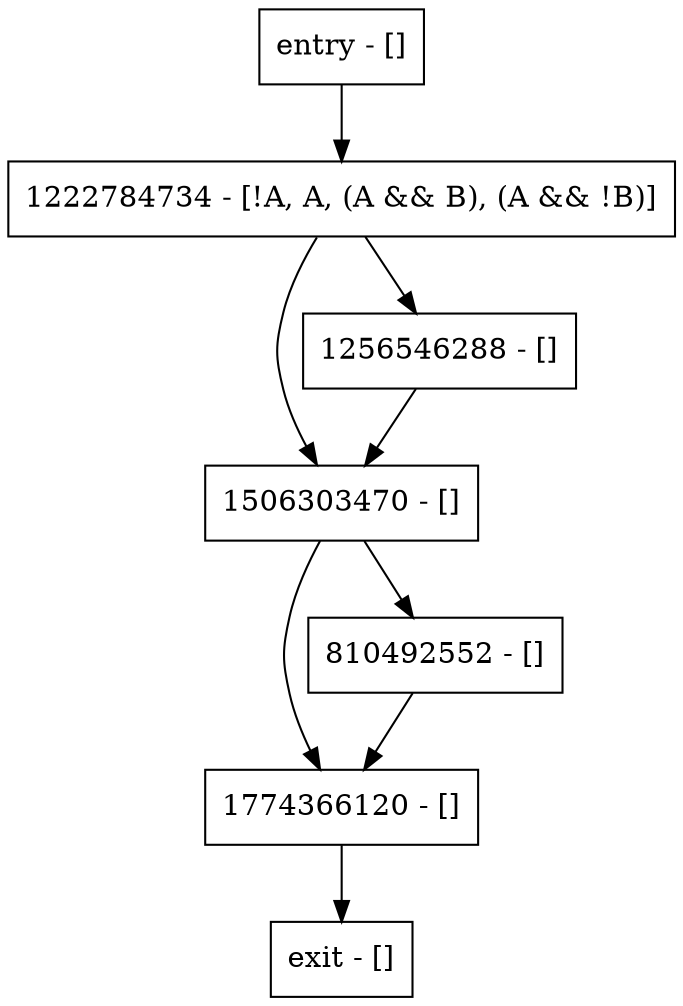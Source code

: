 digraph main {
node [shape=record];
1222784734 [label="1222784734 - [!A, A, (A && B), (A && !B)]"];
entry [label="entry - []"];
exit [label="exit - []"];
1506303470 [label="1506303470 - []"];
1256546288 [label="1256546288 - []"];
1774366120 [label="1774366120 - []"];
810492552 [label="810492552 - []"];
entry;
exit;
1222784734 -> 1506303470;
1222784734 -> 1256546288;
entry -> 1222784734;
1506303470 -> 1774366120;
1506303470 -> 810492552;
1256546288 -> 1506303470;
1774366120 -> exit;
810492552 -> 1774366120;
}
